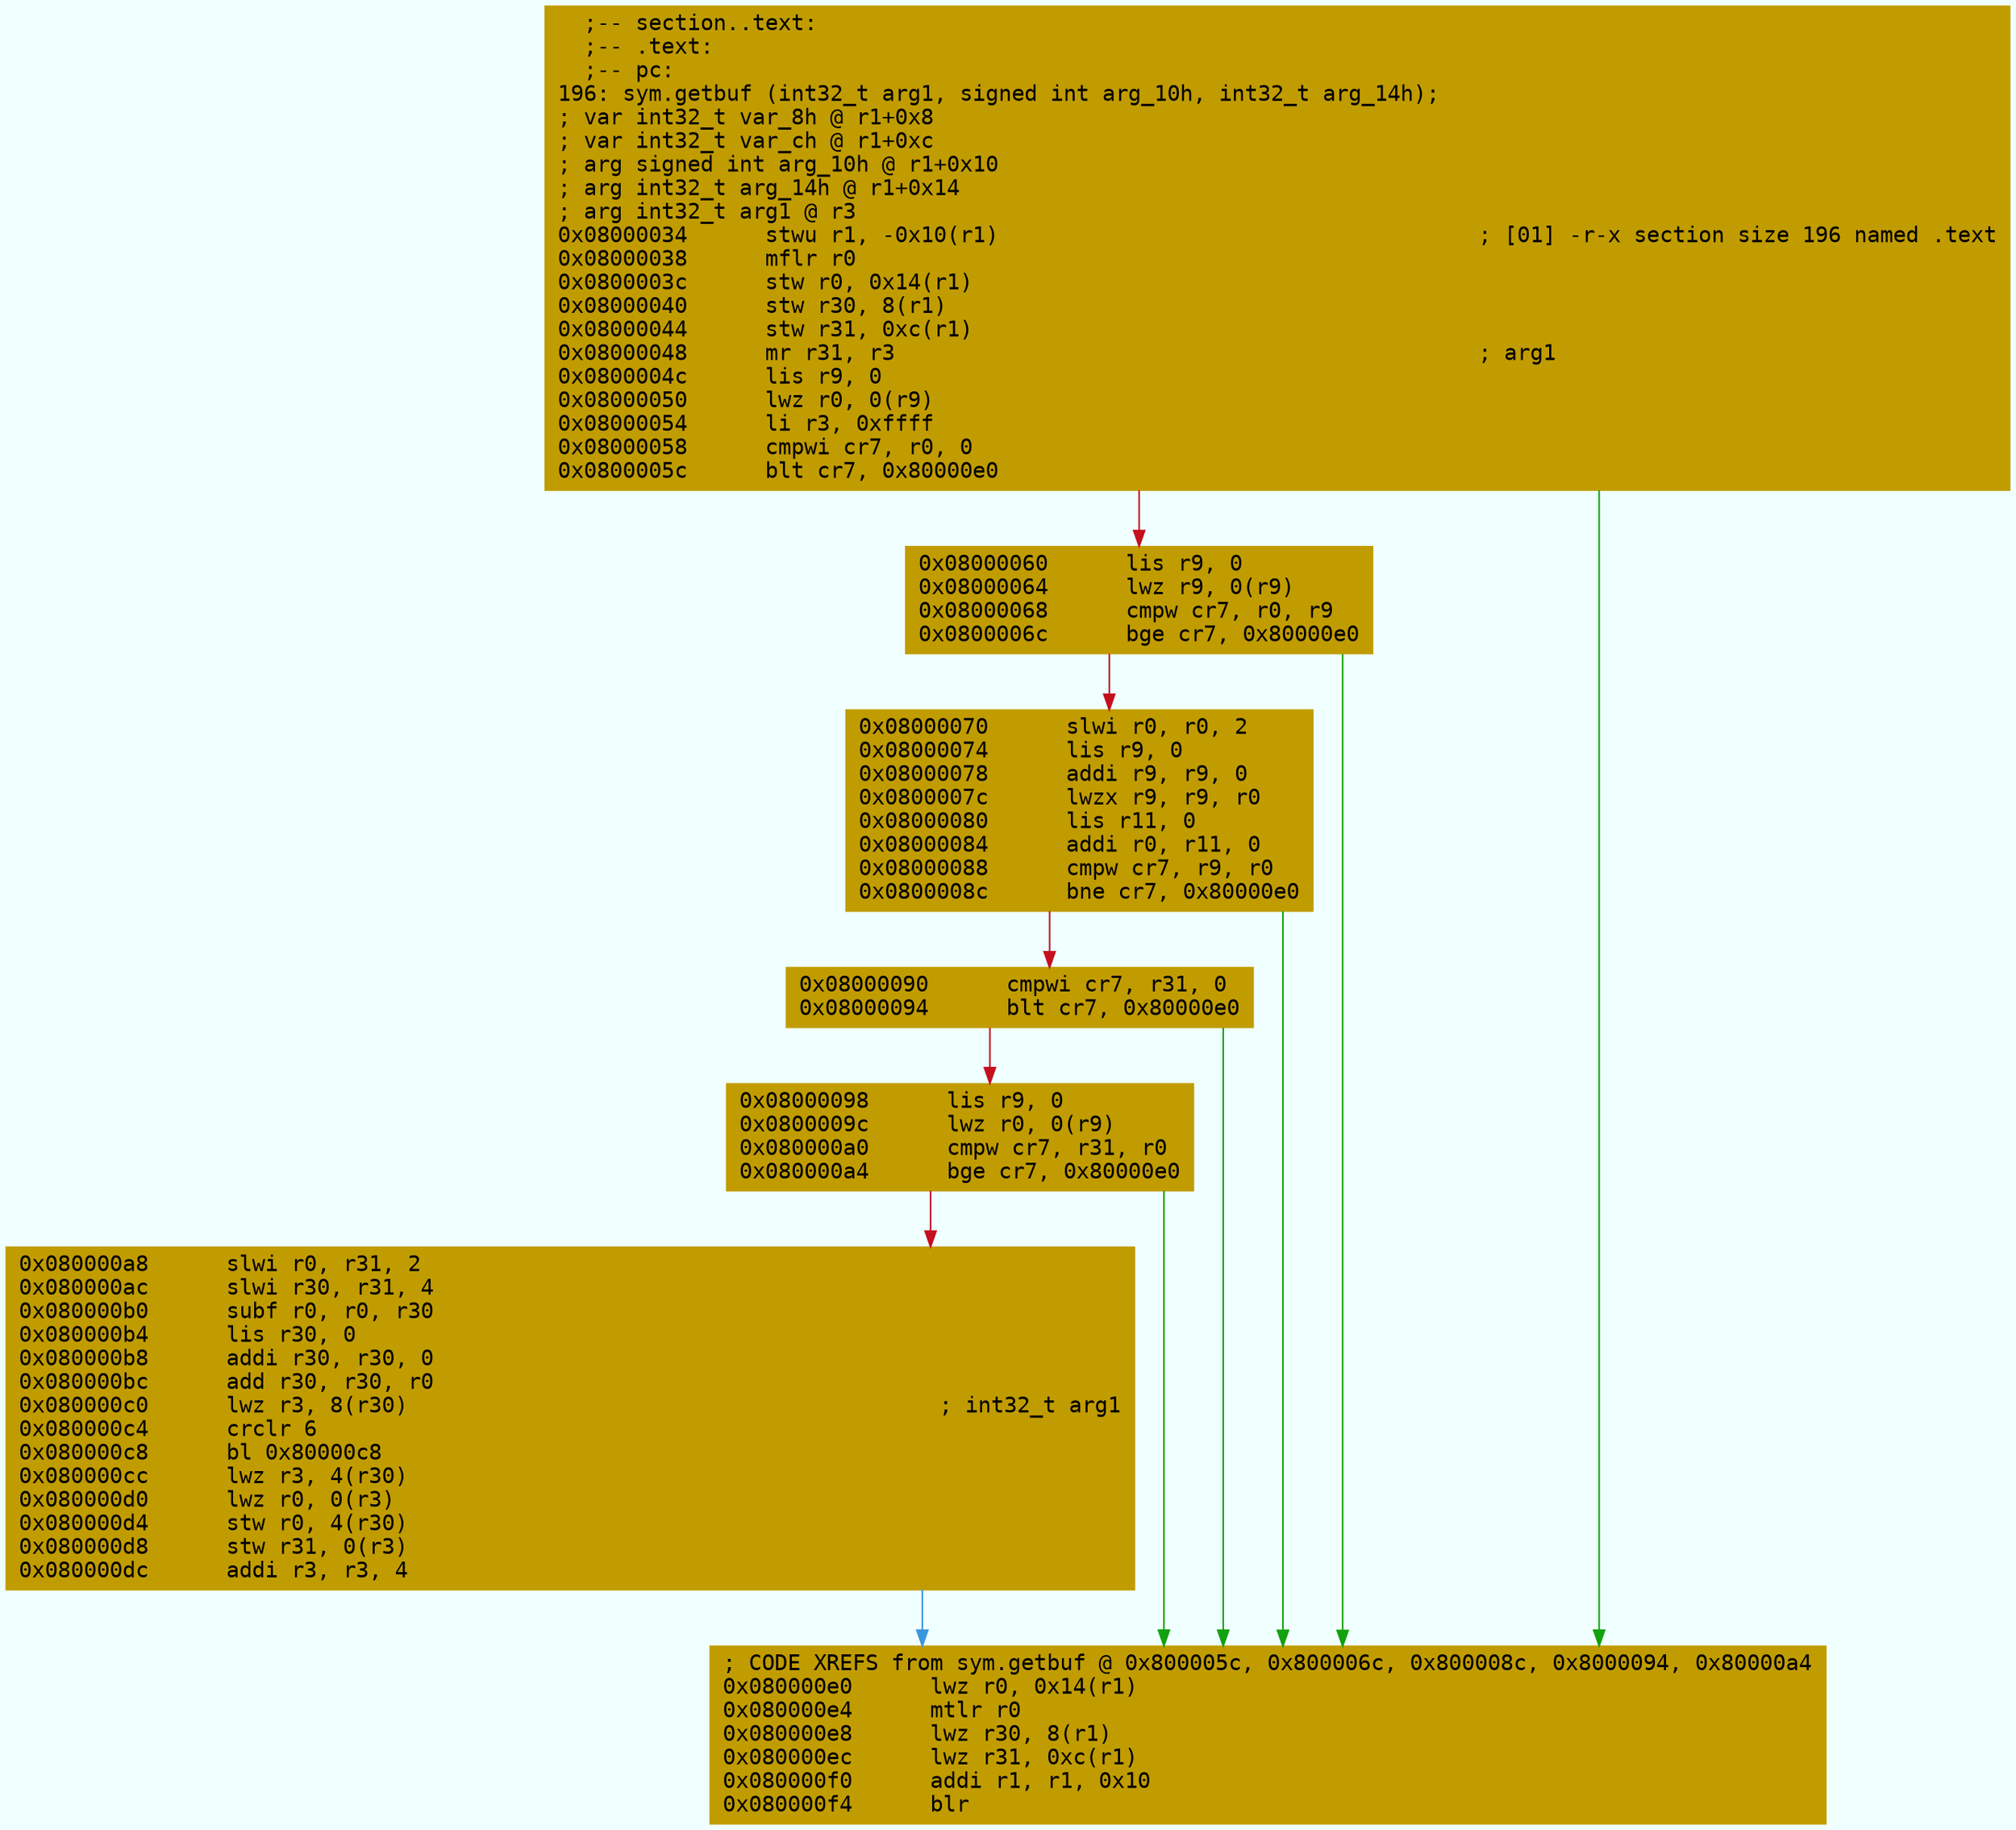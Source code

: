 digraph code {
	graph [bgcolor=azure fontsize=8 fontname="Courier" splines="ortho"];
	node [fillcolor=gray style=filled shape=box];
	edge [arrowhead="normal"];
	"0x08000034" [URL="sym.getbuf/0x08000034", fillcolor="#c19c00",color="#c19c00", fontname="Courier",label="  ;-- section..text:\l  ;-- .text:\l  ;-- pc:\l196: sym.getbuf (int32_t arg1, signed int arg_10h, int32_t arg_14h);\l; var int32_t var_8h @ r1+0x8\l; var int32_t var_ch @ r1+0xc\l; arg signed int arg_10h @ r1+0x10\l; arg int32_t arg_14h @ r1+0x14\l; arg int32_t arg1 @ r3\l0x08000034      stwu r1, -0x10(r1)                                     ; [01] -r-x section size 196 named .text\l0x08000038      mflr r0\l0x0800003c      stw r0, 0x14(r1)\l0x08000040      stw r30, 8(r1)\l0x08000044      stw r31, 0xc(r1)\l0x08000048      mr r31, r3                                             ; arg1\l0x0800004c      lis r9, 0\l0x08000050      lwz r0, 0(r9)\l0x08000054      li r3, 0xffff\l0x08000058      cmpwi cr7, r0, 0\l0x0800005c      blt cr7, 0x80000e0\l"]
	"0x08000060" [URL="sym.getbuf/0x08000060", fillcolor="#c19c00",color="#c19c00", fontname="Courier",label="0x08000060      lis r9, 0\l0x08000064      lwz r9, 0(r9)\l0x08000068      cmpw cr7, r0, r9\l0x0800006c      bge cr7, 0x80000e0\l"]
	"0x08000070" [URL="sym.getbuf/0x08000070", fillcolor="#c19c00",color="#c19c00", fontname="Courier",label="0x08000070      slwi r0, r0, 2\l0x08000074      lis r9, 0\l0x08000078      addi r9, r9, 0\l0x0800007c      lwzx r9, r9, r0\l0x08000080      lis r11, 0\l0x08000084      addi r0, r11, 0\l0x08000088      cmpw cr7, r9, r0\l0x0800008c      bne cr7, 0x80000e0\l"]
	"0x08000090" [URL="sym.getbuf/0x08000090", fillcolor="#c19c00",color="#c19c00", fontname="Courier",label="0x08000090      cmpwi cr7, r31, 0\l0x08000094      blt cr7, 0x80000e0\l"]
	"0x08000098" [URL="sym.getbuf/0x08000098", fillcolor="#c19c00",color="#c19c00", fontname="Courier",label="0x08000098      lis r9, 0\l0x0800009c      lwz r0, 0(r9)\l0x080000a0      cmpw cr7, r31, r0\l0x080000a4      bge cr7, 0x80000e0\l"]
	"0x080000a8" [URL="sym.getbuf/0x080000a8", fillcolor="#c19c00",color="#c19c00", fontname="Courier",label="0x080000a8      slwi r0, r31, 2\l0x080000ac      slwi r30, r31, 4\l0x080000b0      subf r0, r0, r30\l0x080000b4      lis r30, 0\l0x080000b8      addi r30, r30, 0\l0x080000bc      add r30, r30, r0\l0x080000c0      lwz r3, 8(r30)                                         ; int32_t arg1\l0x080000c4      crclr 6\l0x080000c8      bl 0x80000c8\l0x080000cc      lwz r3, 4(r30)\l0x080000d0      lwz r0, 0(r3)\l0x080000d4      stw r0, 4(r30)\l0x080000d8      stw r31, 0(r3)\l0x080000dc      addi r3, r3, 4\l"]
	"0x080000e0" [URL="sym.getbuf/0x080000e0", fillcolor="#c19c00",color="#c19c00", fontname="Courier",label="; CODE XREFS from sym.getbuf @ 0x800005c, 0x800006c, 0x800008c, 0x8000094, 0x80000a4\l0x080000e0      lwz r0, 0x14(r1)\l0x080000e4      mtlr r0\l0x080000e8      lwz r30, 8(r1)\l0x080000ec      lwz r31, 0xc(r1)\l0x080000f0      addi r1, r1, 0x10\l0x080000f4      blr\l"]
        "0x08000034" -> "0x080000e0" [color="#13a10e"];
        "0x08000034" -> "0x08000060" [color="#c50f1f"];
        "0x08000060" -> "0x080000e0" [color="#13a10e"];
        "0x08000060" -> "0x08000070" [color="#c50f1f"];
        "0x08000070" -> "0x080000e0" [color="#13a10e"];
        "0x08000070" -> "0x08000090" [color="#c50f1f"];
        "0x08000090" -> "0x080000e0" [color="#13a10e"];
        "0x08000090" -> "0x08000098" [color="#c50f1f"];
        "0x08000098" -> "0x080000e0" [color="#13a10e"];
        "0x08000098" -> "0x080000a8" [color="#c50f1f"];
        "0x080000a8" -> "0x080000e0" [color="#3a96dd"];
}
